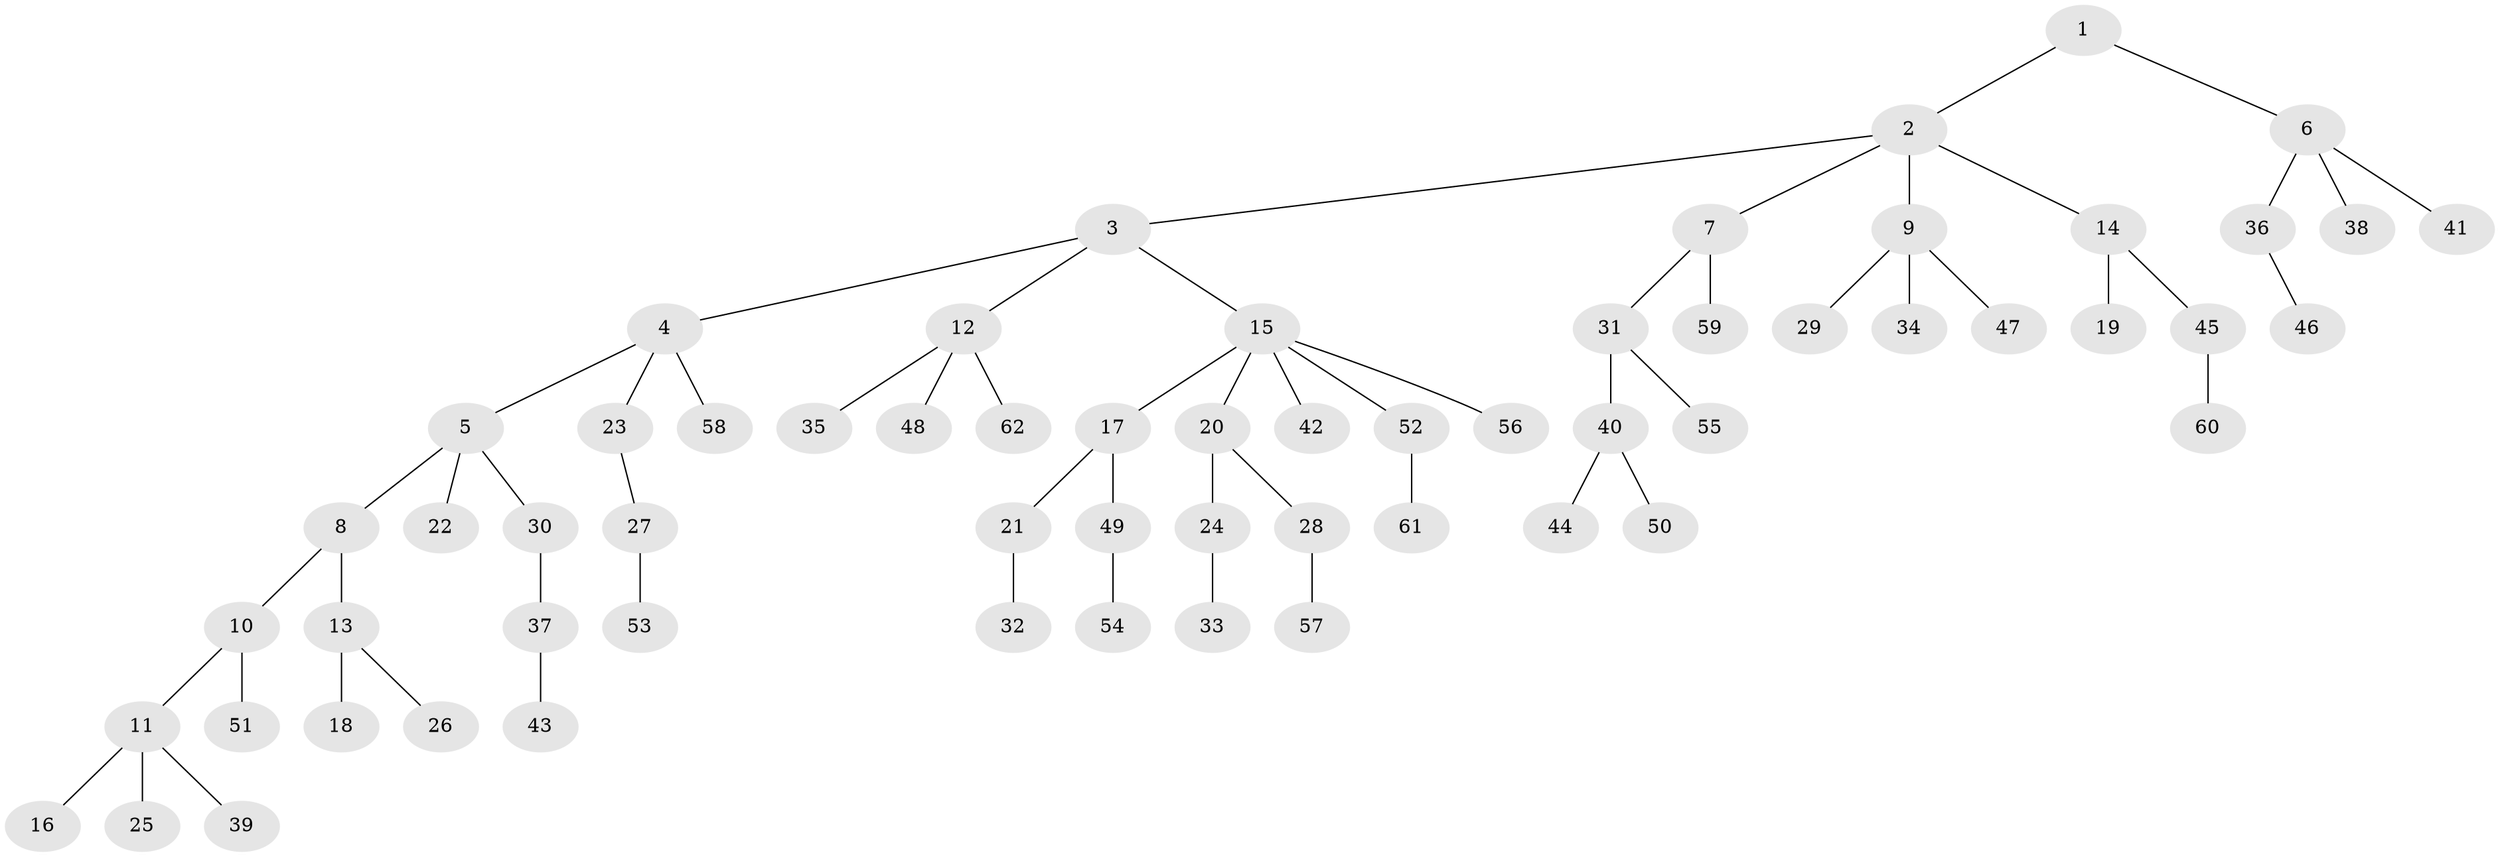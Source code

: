// coarse degree distribution, {5: 0.02702702702702703, 1: 0.7567567567567568, 2: 0.16216216216216217, 11: 0.02702702702702703, 16: 0.02702702702702703}
// Generated by graph-tools (version 1.1) at 2025/57/03/04/25 21:57:09]
// undirected, 62 vertices, 61 edges
graph export_dot {
graph [start="1"]
  node [color=gray90,style=filled];
  1;
  2;
  3;
  4;
  5;
  6;
  7;
  8;
  9;
  10;
  11;
  12;
  13;
  14;
  15;
  16;
  17;
  18;
  19;
  20;
  21;
  22;
  23;
  24;
  25;
  26;
  27;
  28;
  29;
  30;
  31;
  32;
  33;
  34;
  35;
  36;
  37;
  38;
  39;
  40;
  41;
  42;
  43;
  44;
  45;
  46;
  47;
  48;
  49;
  50;
  51;
  52;
  53;
  54;
  55;
  56;
  57;
  58;
  59;
  60;
  61;
  62;
  1 -- 2;
  1 -- 6;
  2 -- 3;
  2 -- 7;
  2 -- 9;
  2 -- 14;
  3 -- 4;
  3 -- 12;
  3 -- 15;
  4 -- 5;
  4 -- 23;
  4 -- 58;
  5 -- 8;
  5 -- 22;
  5 -- 30;
  6 -- 36;
  6 -- 38;
  6 -- 41;
  7 -- 31;
  7 -- 59;
  8 -- 10;
  8 -- 13;
  9 -- 29;
  9 -- 34;
  9 -- 47;
  10 -- 11;
  10 -- 51;
  11 -- 16;
  11 -- 25;
  11 -- 39;
  12 -- 35;
  12 -- 48;
  12 -- 62;
  13 -- 18;
  13 -- 26;
  14 -- 19;
  14 -- 45;
  15 -- 17;
  15 -- 20;
  15 -- 42;
  15 -- 52;
  15 -- 56;
  17 -- 21;
  17 -- 49;
  20 -- 24;
  20 -- 28;
  21 -- 32;
  23 -- 27;
  24 -- 33;
  27 -- 53;
  28 -- 57;
  30 -- 37;
  31 -- 40;
  31 -- 55;
  36 -- 46;
  37 -- 43;
  40 -- 44;
  40 -- 50;
  45 -- 60;
  49 -- 54;
  52 -- 61;
}

